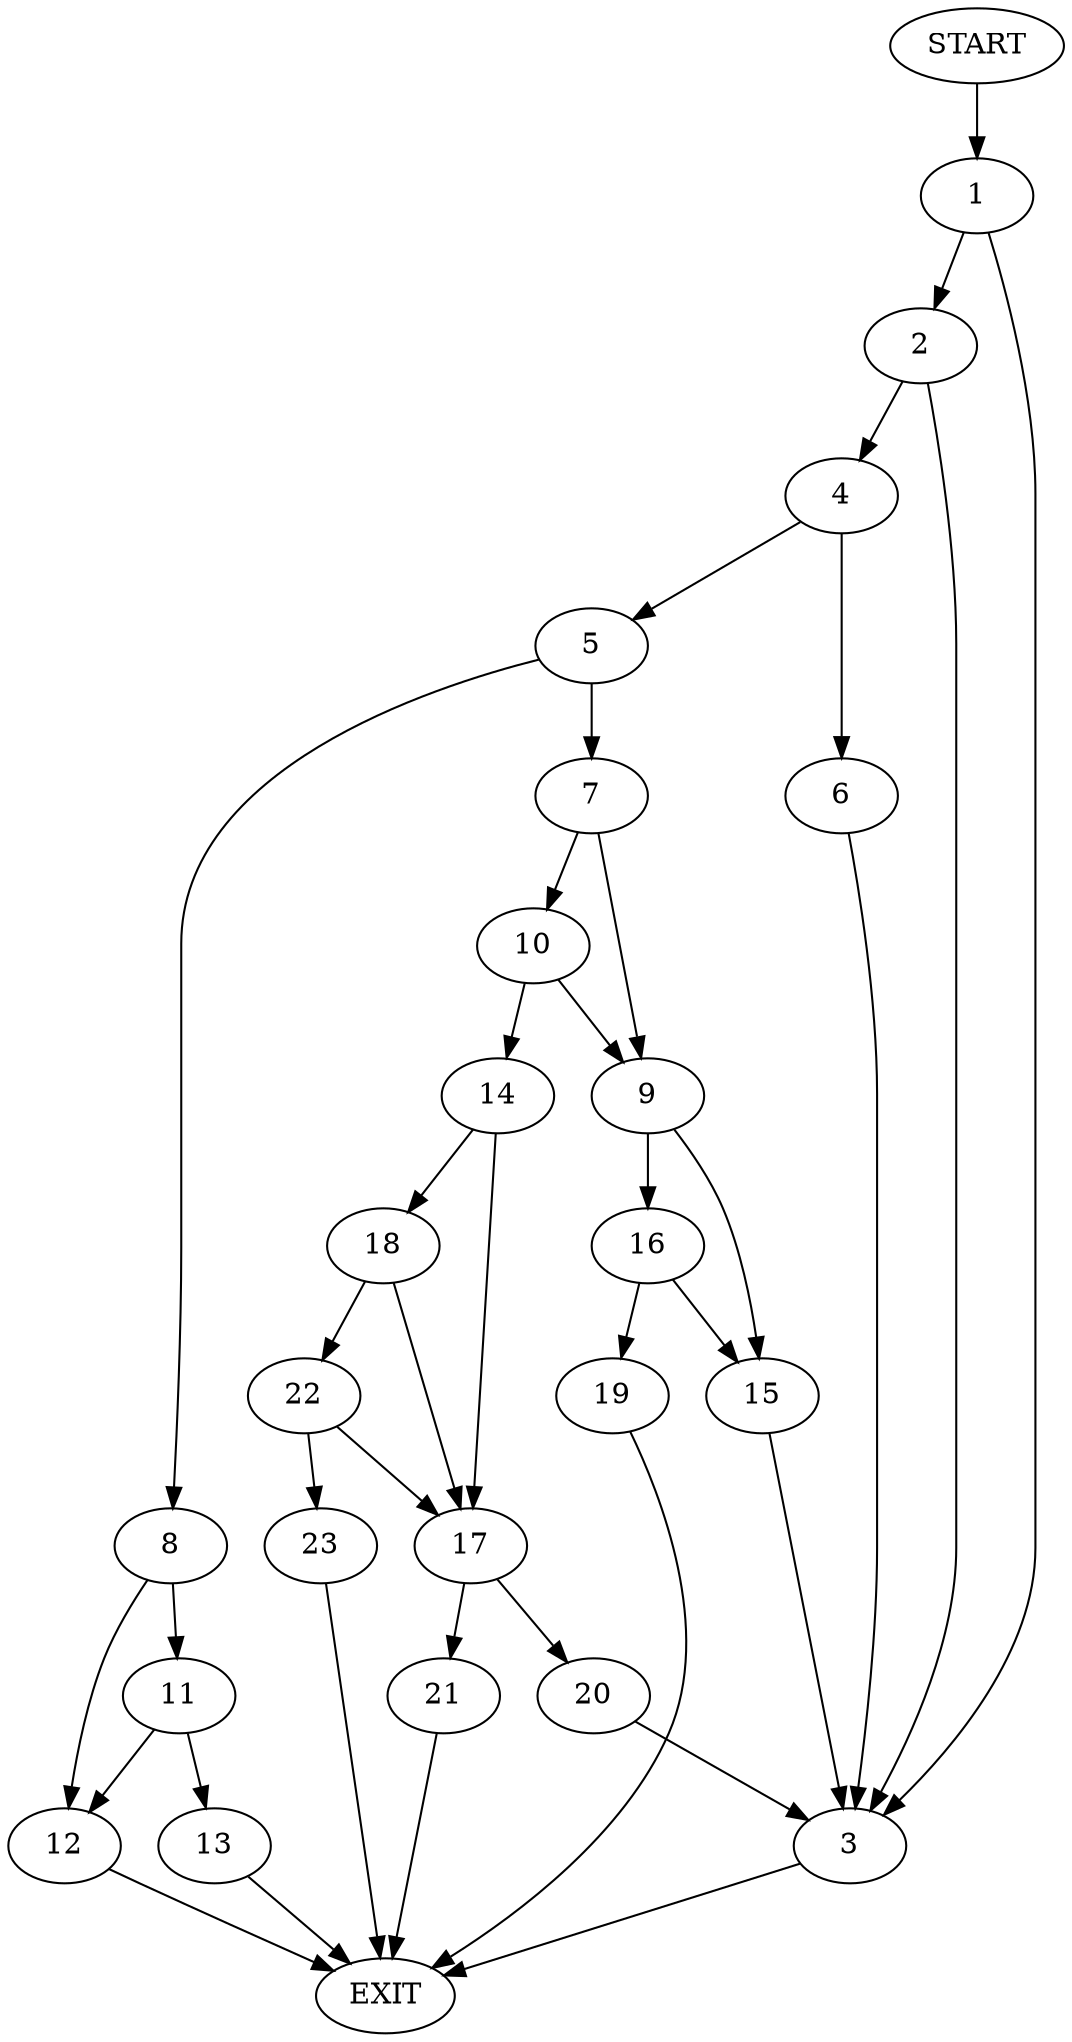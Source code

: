 digraph {
0 [label="START"]
24 [label="EXIT"]
0 -> 1
1 -> 2
1 -> 3
2 -> 4
2 -> 3
3 -> 24
4 -> 5
4 -> 6
6 -> 3
5 -> 7
5 -> 8
7 -> 9
7 -> 10
8 -> 11
8 -> 12
11 -> 12
11 -> 13
12 -> 24
13 -> 24
10 -> 9
10 -> 14
9 -> 15
9 -> 16
14 -> 17
14 -> 18
16 -> 19
16 -> 15
15 -> 3
19 -> 24
17 -> 20
17 -> 21
18 -> 17
18 -> 22
22 -> 17
22 -> 23
23 -> 24
20 -> 3
21 -> 24
}
